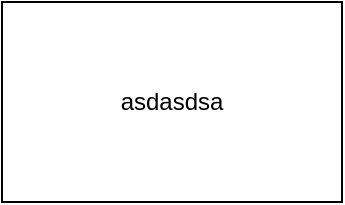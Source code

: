 <mxfile version="16.5.6" type="github">
  <diagram id="pb4SdE6-r2ZsqCLpavfr" name="Page-1">
    <mxGraphModel dx="868" dy="450" grid="1" gridSize="10" guides="1" tooltips="1" connect="1" arrows="1" fold="1" page="1" pageScale="1" pageWidth="827" pageHeight="1169" math="0" shadow="0">
      <root>
        <mxCell id="0" />
        <mxCell id="1" parent="0" />
        <mxCell id="zKxOlCtOejwHsQ1bgcev-1" value="asdasdsa" style="whiteSpace=wrap;html=1;" vertex="1" parent="1">
          <mxGeometry x="10" y="20" width="170" height="100" as="geometry" />
        </mxCell>
      </root>
    </mxGraphModel>
  </diagram>
</mxfile>
